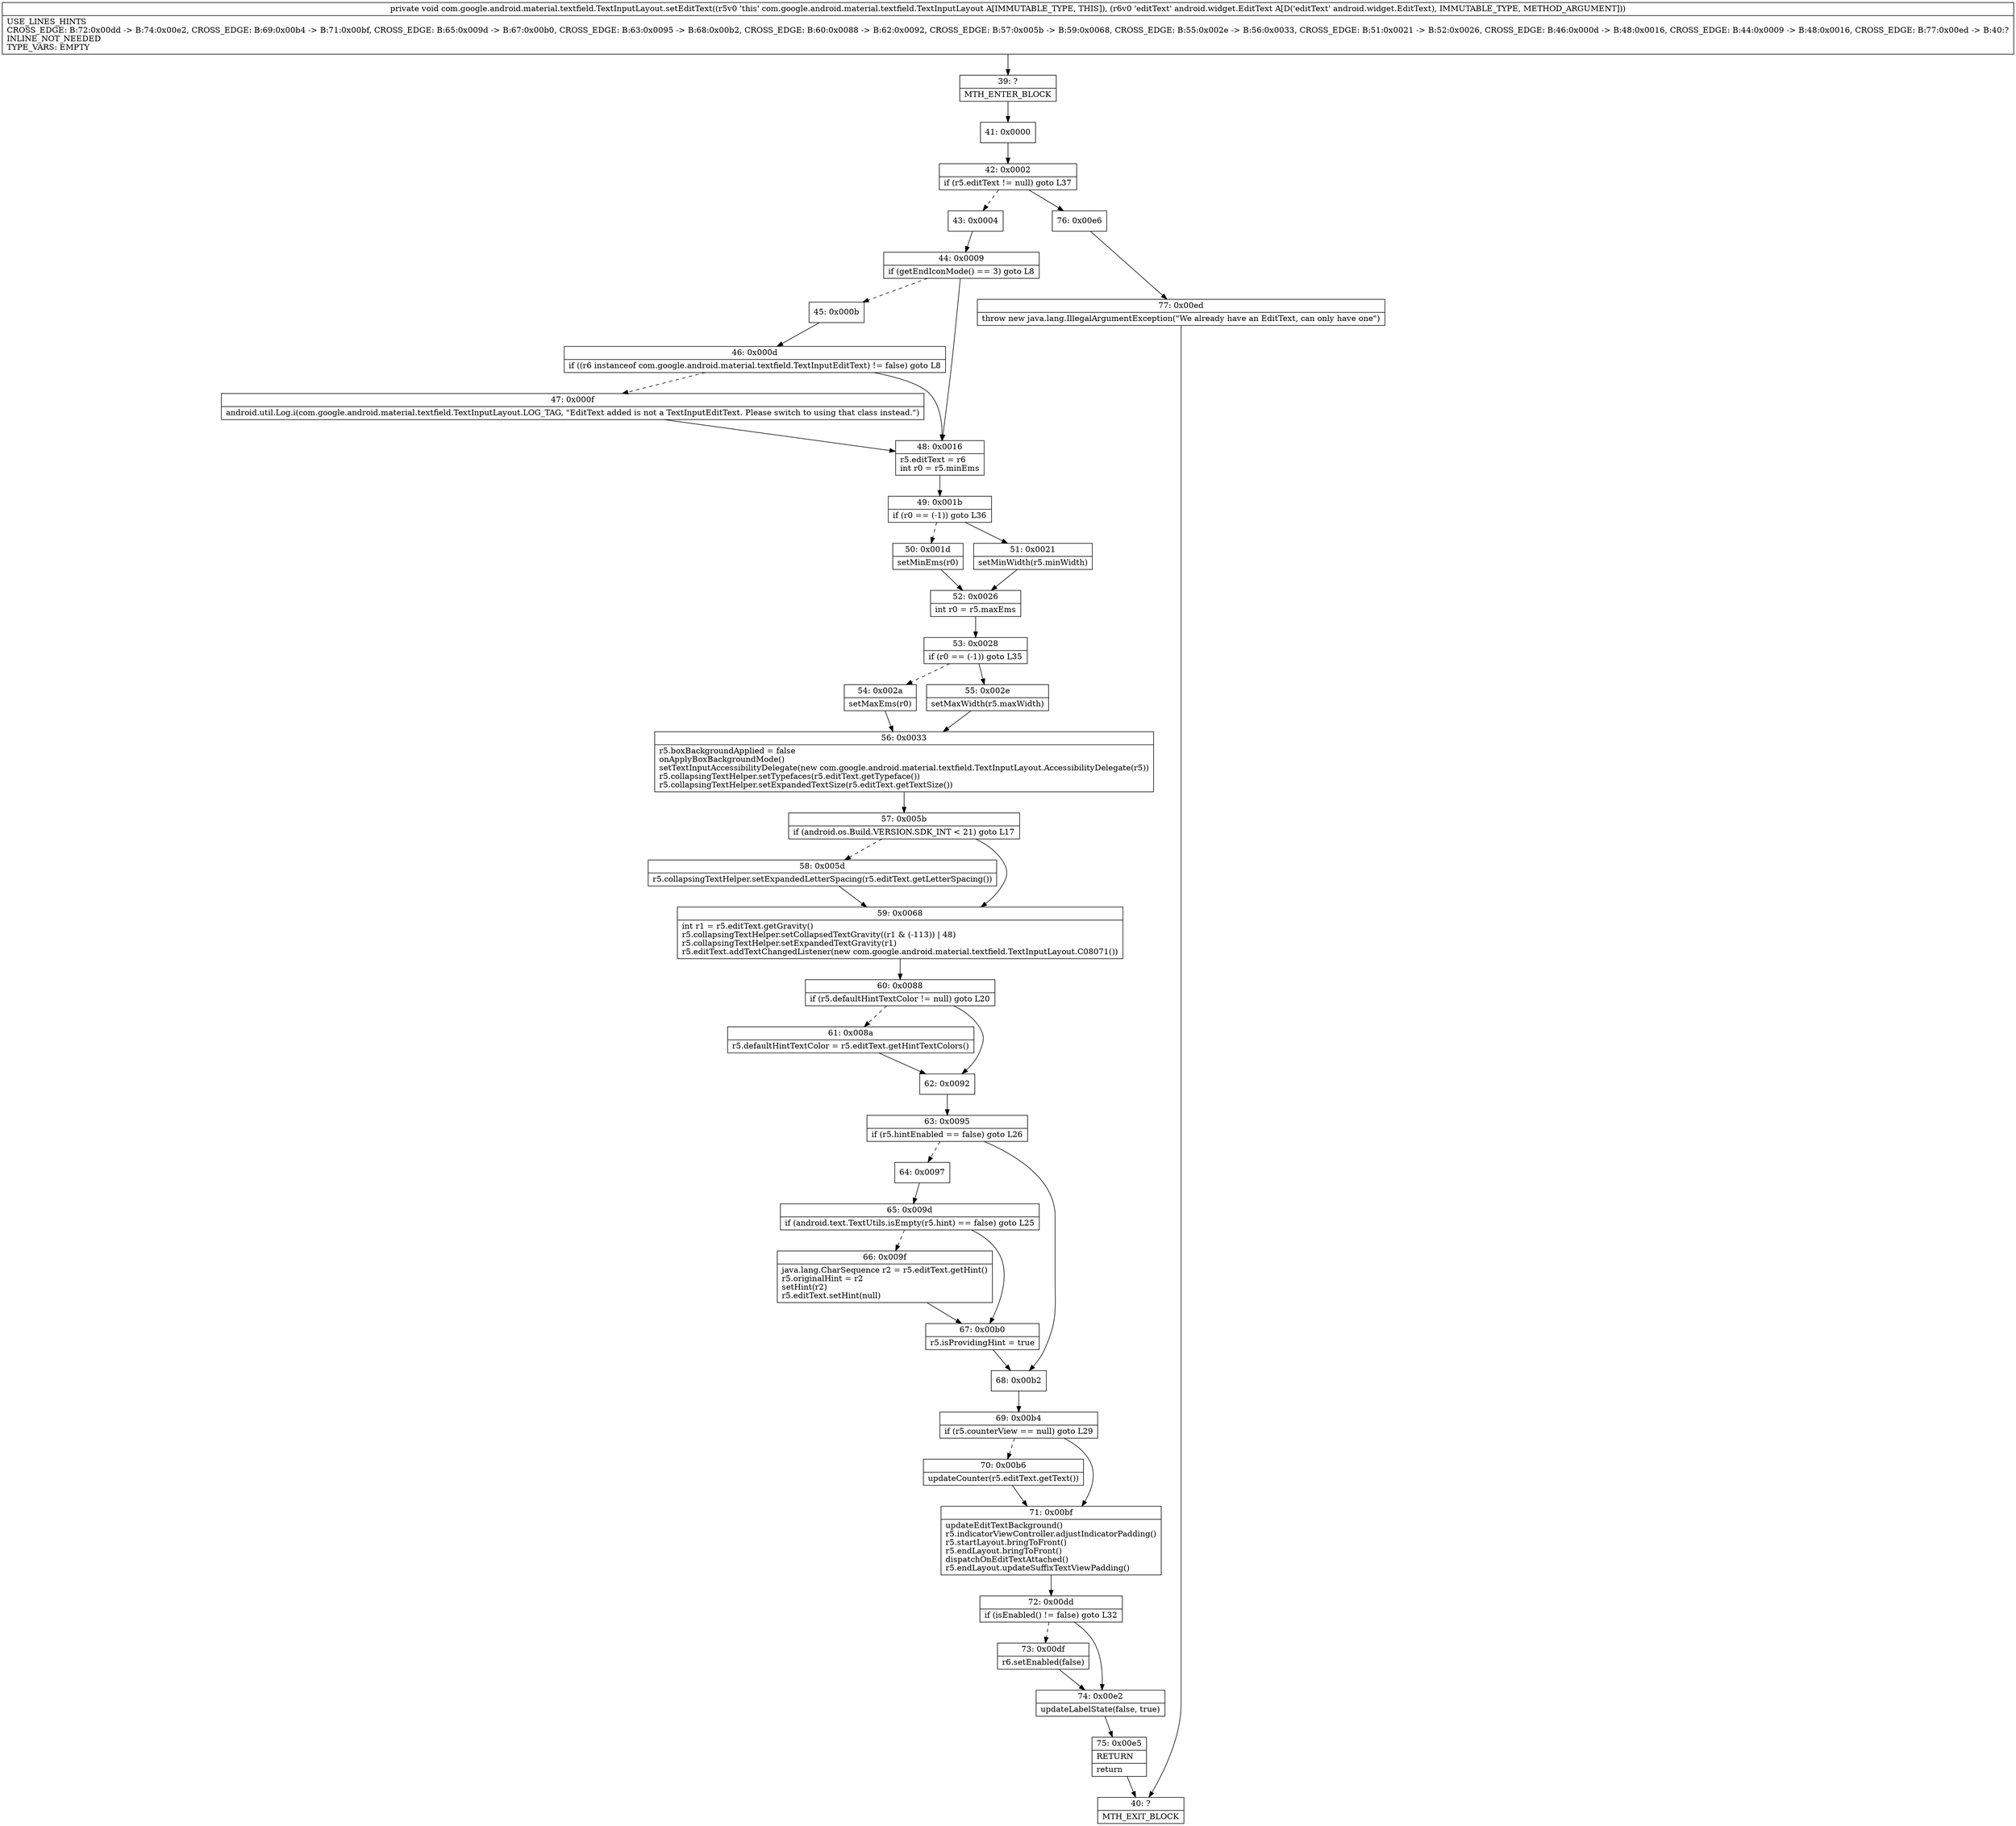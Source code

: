 digraph "CFG forcom.google.android.material.textfield.TextInputLayout.setEditText(Landroid\/widget\/EditText;)V" {
Node_39 [shape=record,label="{39\:\ ?|MTH_ENTER_BLOCK\l}"];
Node_41 [shape=record,label="{41\:\ 0x0000}"];
Node_42 [shape=record,label="{42\:\ 0x0002|if (r5.editText != null) goto L37\l}"];
Node_43 [shape=record,label="{43\:\ 0x0004}"];
Node_44 [shape=record,label="{44\:\ 0x0009|if (getEndIconMode() == 3) goto L8\l}"];
Node_45 [shape=record,label="{45\:\ 0x000b}"];
Node_46 [shape=record,label="{46\:\ 0x000d|if ((r6 instanceof com.google.android.material.textfield.TextInputEditText) != false) goto L8\l}"];
Node_47 [shape=record,label="{47\:\ 0x000f|android.util.Log.i(com.google.android.material.textfield.TextInputLayout.LOG_TAG, \"EditText added is not a TextInputEditText. Please switch to using that class instead.\")\l}"];
Node_48 [shape=record,label="{48\:\ 0x0016|r5.editText = r6\lint r0 = r5.minEms\l}"];
Node_49 [shape=record,label="{49\:\ 0x001b|if (r0 == (\-1)) goto L36\l}"];
Node_50 [shape=record,label="{50\:\ 0x001d|setMinEms(r0)\l}"];
Node_52 [shape=record,label="{52\:\ 0x0026|int r0 = r5.maxEms\l}"];
Node_53 [shape=record,label="{53\:\ 0x0028|if (r0 == (\-1)) goto L35\l}"];
Node_54 [shape=record,label="{54\:\ 0x002a|setMaxEms(r0)\l}"];
Node_56 [shape=record,label="{56\:\ 0x0033|r5.boxBackgroundApplied = false\lonApplyBoxBackgroundMode()\lsetTextInputAccessibilityDelegate(new com.google.android.material.textfield.TextInputLayout.AccessibilityDelegate(r5))\lr5.collapsingTextHelper.setTypefaces(r5.editText.getTypeface())\lr5.collapsingTextHelper.setExpandedTextSize(r5.editText.getTextSize())\l}"];
Node_57 [shape=record,label="{57\:\ 0x005b|if (android.os.Build.VERSION.SDK_INT \< 21) goto L17\l}"];
Node_58 [shape=record,label="{58\:\ 0x005d|r5.collapsingTextHelper.setExpandedLetterSpacing(r5.editText.getLetterSpacing())\l}"];
Node_59 [shape=record,label="{59\:\ 0x0068|int r1 = r5.editText.getGravity()\lr5.collapsingTextHelper.setCollapsedTextGravity((r1 & (\-113)) \| 48)\lr5.collapsingTextHelper.setExpandedTextGravity(r1)\lr5.editText.addTextChangedListener(new com.google.android.material.textfield.TextInputLayout.C08071())\l}"];
Node_60 [shape=record,label="{60\:\ 0x0088|if (r5.defaultHintTextColor != null) goto L20\l}"];
Node_61 [shape=record,label="{61\:\ 0x008a|r5.defaultHintTextColor = r5.editText.getHintTextColors()\l}"];
Node_62 [shape=record,label="{62\:\ 0x0092}"];
Node_63 [shape=record,label="{63\:\ 0x0095|if (r5.hintEnabled == false) goto L26\l}"];
Node_64 [shape=record,label="{64\:\ 0x0097}"];
Node_65 [shape=record,label="{65\:\ 0x009d|if (android.text.TextUtils.isEmpty(r5.hint) == false) goto L25\l}"];
Node_66 [shape=record,label="{66\:\ 0x009f|java.lang.CharSequence r2 = r5.editText.getHint()\lr5.originalHint = r2\lsetHint(r2)\lr5.editText.setHint(null)\l}"];
Node_67 [shape=record,label="{67\:\ 0x00b0|r5.isProvidingHint = true\l}"];
Node_68 [shape=record,label="{68\:\ 0x00b2}"];
Node_69 [shape=record,label="{69\:\ 0x00b4|if (r5.counterView == null) goto L29\l}"];
Node_70 [shape=record,label="{70\:\ 0x00b6|updateCounter(r5.editText.getText())\l}"];
Node_71 [shape=record,label="{71\:\ 0x00bf|updateEditTextBackground()\lr5.indicatorViewController.adjustIndicatorPadding()\lr5.startLayout.bringToFront()\lr5.endLayout.bringToFront()\ldispatchOnEditTextAttached()\lr5.endLayout.updateSuffixTextViewPadding()\l}"];
Node_72 [shape=record,label="{72\:\ 0x00dd|if (isEnabled() != false) goto L32\l}"];
Node_73 [shape=record,label="{73\:\ 0x00df|r6.setEnabled(false)\l}"];
Node_74 [shape=record,label="{74\:\ 0x00e2|updateLabelState(false, true)\l}"];
Node_75 [shape=record,label="{75\:\ 0x00e5|RETURN\l|return\l}"];
Node_40 [shape=record,label="{40\:\ ?|MTH_EXIT_BLOCK\l}"];
Node_55 [shape=record,label="{55\:\ 0x002e|setMaxWidth(r5.maxWidth)\l}"];
Node_51 [shape=record,label="{51\:\ 0x0021|setMinWidth(r5.minWidth)\l}"];
Node_76 [shape=record,label="{76\:\ 0x00e6}"];
Node_77 [shape=record,label="{77\:\ 0x00ed|throw new java.lang.IllegalArgumentException(\"We already have an EditText, can only have one\")\l}"];
MethodNode[shape=record,label="{private void com.google.android.material.textfield.TextInputLayout.setEditText((r5v0 'this' com.google.android.material.textfield.TextInputLayout A[IMMUTABLE_TYPE, THIS]), (r6v0 'editText' android.widget.EditText A[D('editText' android.widget.EditText), IMMUTABLE_TYPE, METHOD_ARGUMENT]))  | USE_LINES_HINTS\lCROSS_EDGE: B:72:0x00dd \-\> B:74:0x00e2, CROSS_EDGE: B:69:0x00b4 \-\> B:71:0x00bf, CROSS_EDGE: B:65:0x009d \-\> B:67:0x00b0, CROSS_EDGE: B:63:0x0095 \-\> B:68:0x00b2, CROSS_EDGE: B:60:0x0088 \-\> B:62:0x0092, CROSS_EDGE: B:57:0x005b \-\> B:59:0x0068, CROSS_EDGE: B:55:0x002e \-\> B:56:0x0033, CROSS_EDGE: B:51:0x0021 \-\> B:52:0x0026, CROSS_EDGE: B:46:0x000d \-\> B:48:0x0016, CROSS_EDGE: B:44:0x0009 \-\> B:48:0x0016, CROSS_EDGE: B:77:0x00ed \-\> B:40:?\lINLINE_NOT_NEEDED\lTYPE_VARS: EMPTY\l}"];
MethodNode -> Node_39;Node_39 -> Node_41;
Node_41 -> Node_42;
Node_42 -> Node_43[style=dashed];
Node_42 -> Node_76;
Node_43 -> Node_44;
Node_44 -> Node_45[style=dashed];
Node_44 -> Node_48;
Node_45 -> Node_46;
Node_46 -> Node_47[style=dashed];
Node_46 -> Node_48;
Node_47 -> Node_48;
Node_48 -> Node_49;
Node_49 -> Node_50[style=dashed];
Node_49 -> Node_51;
Node_50 -> Node_52;
Node_52 -> Node_53;
Node_53 -> Node_54[style=dashed];
Node_53 -> Node_55;
Node_54 -> Node_56;
Node_56 -> Node_57;
Node_57 -> Node_58[style=dashed];
Node_57 -> Node_59;
Node_58 -> Node_59;
Node_59 -> Node_60;
Node_60 -> Node_61[style=dashed];
Node_60 -> Node_62;
Node_61 -> Node_62;
Node_62 -> Node_63;
Node_63 -> Node_64[style=dashed];
Node_63 -> Node_68;
Node_64 -> Node_65;
Node_65 -> Node_66[style=dashed];
Node_65 -> Node_67;
Node_66 -> Node_67;
Node_67 -> Node_68;
Node_68 -> Node_69;
Node_69 -> Node_70[style=dashed];
Node_69 -> Node_71;
Node_70 -> Node_71;
Node_71 -> Node_72;
Node_72 -> Node_73[style=dashed];
Node_72 -> Node_74;
Node_73 -> Node_74;
Node_74 -> Node_75;
Node_75 -> Node_40;
Node_55 -> Node_56;
Node_51 -> Node_52;
Node_76 -> Node_77;
Node_77 -> Node_40;
}

